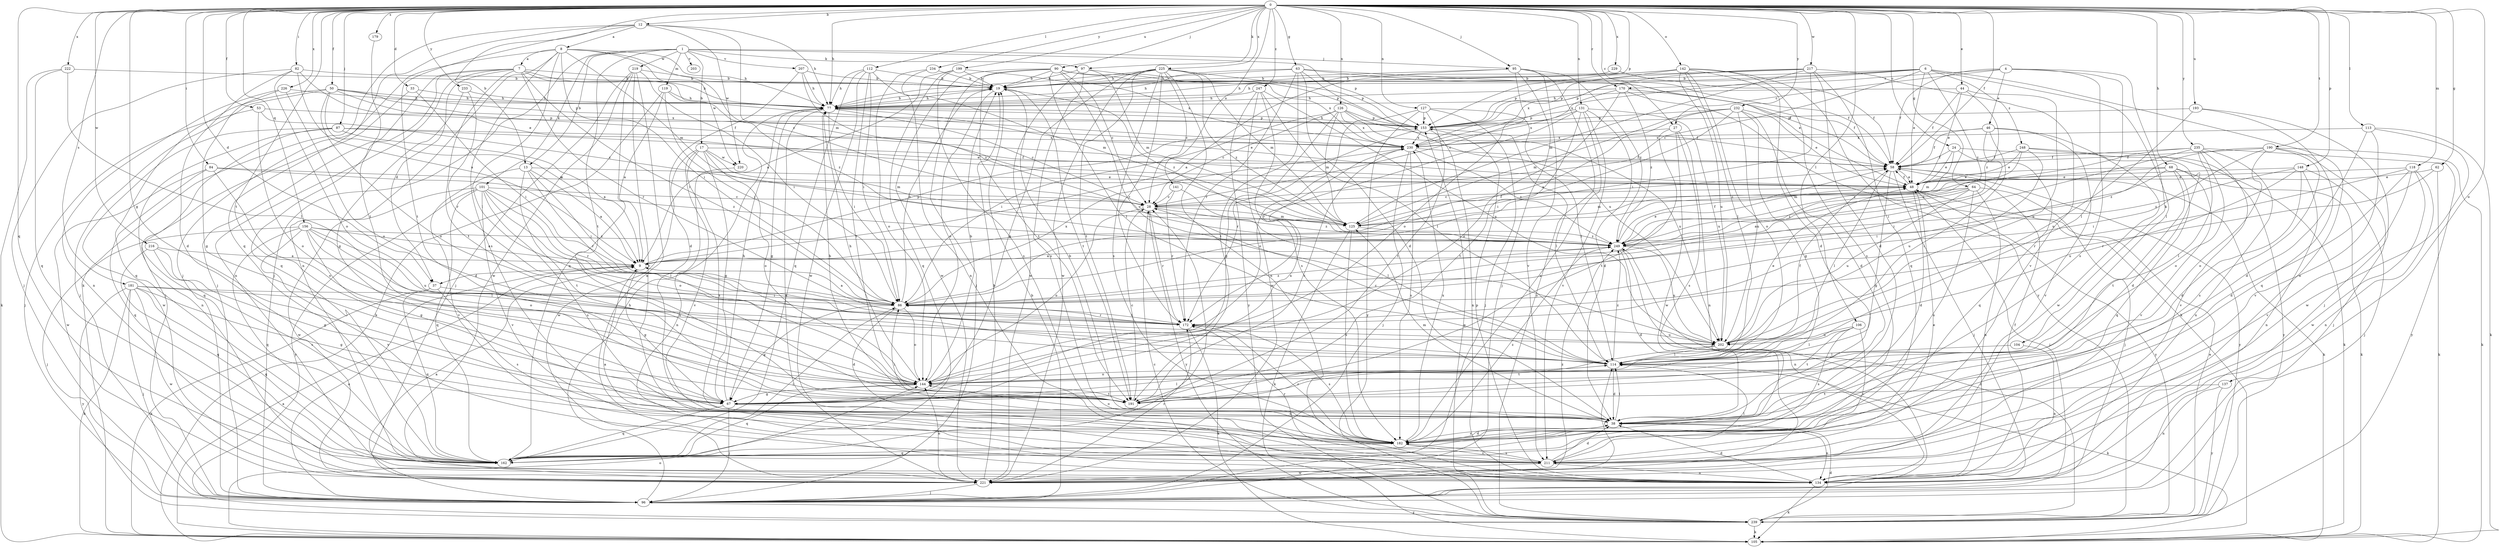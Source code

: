 strict digraph  {
0;
1;
4;
6;
7;
8;
9;
12;
13;
17;
19;
24;
27;
28;
33;
37;
38;
44;
46;
48;
50;
53;
58;
62;
63;
64;
67;
68;
77;
82;
84;
86;
87;
90;
95;
96;
97;
101;
104;
105;
106;
112;
113;
114;
118;
119;
125;
126;
127;
131;
134;
137;
141;
142;
144;
148;
153;
156;
162;
170;
172;
179;
181;
182;
190;
191;
193;
199;
202;
203;
207;
211;
216;
217;
219;
220;
221;
222;
225;
226;
229;
230;
232;
233;
234;
235;
239;
247;
248;
249;
0 -> 12  [label=b];
0 -> 13  [label=b];
0 -> 24  [label=c];
0 -> 27  [label=c];
0 -> 33  [label=d];
0 -> 37  [label=d];
0 -> 44  [label=e];
0 -> 50  [label=f];
0 -> 53  [label=f];
0 -> 58  [label=f];
0 -> 62  [label=g];
0 -> 63  [label=g];
0 -> 64  [label=g];
0 -> 67  [label=g];
0 -> 68  [label=h];
0 -> 77  [label=h];
0 -> 82  [label=i];
0 -> 84  [label=i];
0 -> 87  [label=j];
0 -> 90  [label=j];
0 -> 95  [label=j];
0 -> 97  [label=k];
0 -> 106  [label=l];
0 -> 112  [label=l];
0 -> 113  [label=l];
0 -> 118  [label=m];
0 -> 126  [label=n];
0 -> 127  [label=n];
0 -> 131  [label=n];
0 -> 137  [label=o];
0 -> 141  [label=o];
0 -> 142  [label=o];
0 -> 148  [label=p];
0 -> 153  [label=p];
0 -> 156  [label=q];
0 -> 162  [label=q];
0 -> 170  [label=r];
0 -> 179  [label=s];
0 -> 181  [label=s];
0 -> 190  [label=t];
0 -> 191  [label=t];
0 -> 193  [label=u];
0 -> 199  [label=u];
0 -> 216  [label=w];
0 -> 217  [label=w];
0 -> 222  [label=x];
0 -> 225  [label=x];
0 -> 226  [label=x];
0 -> 229  [label=x];
0 -> 232  [label=y];
0 -> 233  [label=y];
0 -> 234  [label=y];
0 -> 235  [label=y];
0 -> 247  [label=z];
1 -> 13  [label=b];
1 -> 17  [label=b];
1 -> 95  [label=j];
1 -> 96  [label=j];
1 -> 97  [label=k];
1 -> 101  [label=k];
1 -> 119  [label=m];
1 -> 153  [label=p];
1 -> 191  [label=t];
1 -> 203  [label=v];
1 -> 207  [label=v];
1 -> 219  [label=w];
4 -> 27  [label=c];
4 -> 46  [label=e];
4 -> 58  [label=f];
4 -> 104  [label=k];
4 -> 114  [label=l];
4 -> 170  [label=r];
4 -> 182  [label=s];
6 -> 19  [label=b];
6 -> 28  [label=c];
6 -> 48  [label=e];
6 -> 77  [label=h];
6 -> 114  [label=l];
6 -> 134  [label=n];
6 -> 153  [label=p];
6 -> 230  [label=x];
6 -> 248  [label=z];
6 -> 249  [label=z];
7 -> 19  [label=b];
7 -> 37  [label=d];
7 -> 77  [label=h];
7 -> 86  [label=i];
7 -> 96  [label=j];
7 -> 134  [label=n];
7 -> 162  [label=q];
7 -> 172  [label=r];
7 -> 191  [label=t];
7 -> 230  [label=x];
8 -> 7  [label=a];
8 -> 28  [label=c];
8 -> 77  [label=h];
8 -> 86  [label=i];
8 -> 96  [label=j];
8 -> 114  [label=l];
8 -> 125  [label=m];
8 -> 134  [label=n];
8 -> 182  [label=s];
8 -> 220  [label=w];
9 -> 37  [label=d];
9 -> 67  [label=g];
9 -> 153  [label=p];
12 -> 8  [label=a];
12 -> 77  [label=h];
12 -> 105  [label=k];
12 -> 125  [label=m];
12 -> 162  [label=q];
12 -> 191  [label=t];
12 -> 220  [label=w];
13 -> 9  [label=a];
13 -> 48  [label=e];
13 -> 86  [label=i];
13 -> 172  [label=r];
13 -> 191  [label=t];
13 -> 211  [label=v];
17 -> 58  [label=f];
17 -> 67  [label=g];
17 -> 125  [label=m];
17 -> 144  [label=o];
17 -> 182  [label=s];
17 -> 211  [label=v];
17 -> 220  [label=w];
17 -> 221  [label=w];
19 -> 77  [label=h];
19 -> 144  [label=o];
19 -> 191  [label=t];
19 -> 249  [label=z];
24 -> 48  [label=e];
24 -> 58  [label=f];
24 -> 105  [label=k];
24 -> 162  [label=q];
24 -> 249  [label=z];
27 -> 134  [label=n];
27 -> 182  [label=s];
27 -> 191  [label=t];
27 -> 221  [label=w];
27 -> 230  [label=x];
28 -> 125  [label=m];
28 -> 144  [label=o];
28 -> 172  [label=r];
28 -> 239  [label=y];
28 -> 249  [label=z];
33 -> 77  [label=h];
33 -> 86  [label=i];
33 -> 96  [label=j];
37 -> 86  [label=i];
37 -> 105  [label=k];
37 -> 162  [label=q];
37 -> 182  [label=s];
38 -> 19  [label=b];
38 -> 86  [label=i];
38 -> 114  [label=l];
38 -> 125  [label=m];
38 -> 134  [label=n];
38 -> 144  [label=o];
38 -> 182  [label=s];
44 -> 48  [label=e];
44 -> 58  [label=f];
44 -> 77  [label=h];
44 -> 202  [label=u];
44 -> 249  [label=z];
46 -> 58  [label=f];
46 -> 86  [label=i];
46 -> 114  [label=l];
46 -> 211  [label=v];
46 -> 221  [label=w];
46 -> 230  [label=x];
48 -> 28  [label=c];
48 -> 38  [label=d];
48 -> 58  [label=f];
48 -> 96  [label=j];
48 -> 239  [label=y];
50 -> 9  [label=a];
50 -> 58  [label=f];
50 -> 77  [label=h];
50 -> 96  [label=j];
50 -> 144  [label=o];
50 -> 153  [label=p];
50 -> 162  [label=q];
50 -> 230  [label=x];
53 -> 28  [label=c];
53 -> 96  [label=j];
53 -> 144  [label=o];
53 -> 153  [label=p];
58 -> 48  [label=e];
58 -> 67  [label=g];
58 -> 96  [label=j];
58 -> 105  [label=k];
58 -> 114  [label=l];
58 -> 239  [label=y];
62 -> 48  [label=e];
62 -> 105  [label=k];
62 -> 172  [label=r];
63 -> 19  [label=b];
63 -> 38  [label=d];
63 -> 48  [label=e];
63 -> 58  [label=f];
63 -> 77  [label=h];
63 -> 172  [label=r];
63 -> 191  [label=t];
63 -> 202  [label=u];
64 -> 9  [label=a];
64 -> 28  [label=c];
64 -> 96  [label=j];
64 -> 125  [label=m];
64 -> 134  [label=n];
64 -> 182  [label=s];
64 -> 202  [label=u];
64 -> 249  [label=z];
67 -> 38  [label=d];
67 -> 77  [label=h];
67 -> 96  [label=j];
67 -> 114  [label=l];
67 -> 162  [label=q];
67 -> 230  [label=x];
68 -> 48  [label=e];
68 -> 86  [label=i];
68 -> 105  [label=k];
68 -> 125  [label=m];
68 -> 162  [label=q];
68 -> 191  [label=t];
68 -> 211  [label=v];
77 -> 19  [label=b];
77 -> 28  [label=c];
77 -> 48  [label=e];
77 -> 67  [label=g];
77 -> 86  [label=i];
77 -> 134  [label=n];
77 -> 153  [label=p];
82 -> 9  [label=a];
82 -> 19  [label=b];
82 -> 38  [label=d];
82 -> 48  [label=e];
82 -> 96  [label=j];
82 -> 144  [label=o];
84 -> 48  [label=e];
84 -> 144  [label=o];
84 -> 162  [label=q];
84 -> 221  [label=w];
84 -> 249  [label=z];
86 -> 9  [label=a];
86 -> 19  [label=b];
86 -> 38  [label=d];
86 -> 67  [label=g];
86 -> 144  [label=o];
86 -> 172  [label=r];
86 -> 230  [label=x];
86 -> 249  [label=z];
87 -> 9  [label=a];
87 -> 48  [label=e];
87 -> 134  [label=n];
87 -> 162  [label=q];
87 -> 221  [label=w];
87 -> 230  [label=x];
90 -> 19  [label=b];
90 -> 28  [label=c];
90 -> 58  [label=f];
90 -> 96  [label=j];
90 -> 114  [label=l];
90 -> 191  [label=t];
90 -> 202  [label=u];
90 -> 221  [label=w];
90 -> 230  [label=x];
95 -> 9  [label=a];
95 -> 19  [label=b];
95 -> 96  [label=j];
95 -> 144  [label=o];
95 -> 211  [label=v];
95 -> 239  [label=y];
95 -> 249  [label=z];
96 -> 9  [label=a];
96 -> 19  [label=b];
96 -> 77  [label=h];
96 -> 239  [label=y];
97 -> 19  [label=b];
97 -> 125  [label=m];
97 -> 153  [label=p];
97 -> 182  [label=s];
97 -> 221  [label=w];
101 -> 28  [label=c];
101 -> 114  [label=l];
101 -> 144  [label=o];
101 -> 162  [label=q];
101 -> 172  [label=r];
101 -> 182  [label=s];
101 -> 211  [label=v];
101 -> 221  [label=w];
101 -> 239  [label=y];
104 -> 114  [label=l];
104 -> 134  [label=n];
105 -> 9  [label=a];
105 -> 144  [label=o];
106 -> 114  [label=l];
106 -> 182  [label=s];
106 -> 191  [label=t];
106 -> 202  [label=u];
106 -> 211  [label=v];
112 -> 19  [label=b];
112 -> 77  [label=h];
112 -> 86  [label=i];
112 -> 125  [label=m];
112 -> 162  [label=q];
112 -> 191  [label=t];
112 -> 221  [label=w];
113 -> 38  [label=d];
113 -> 105  [label=k];
113 -> 211  [label=v];
113 -> 221  [label=w];
113 -> 230  [label=x];
114 -> 28  [label=c];
114 -> 38  [label=d];
114 -> 58  [label=f];
114 -> 105  [label=k];
114 -> 144  [label=o];
114 -> 249  [label=z];
118 -> 38  [label=d];
118 -> 48  [label=e];
118 -> 134  [label=n];
118 -> 172  [label=r];
118 -> 211  [label=v];
118 -> 221  [label=w];
119 -> 9  [label=a];
119 -> 77  [label=h];
119 -> 86  [label=i];
119 -> 105  [label=k];
119 -> 249  [label=z];
125 -> 58  [label=f];
125 -> 105  [label=k];
125 -> 182  [label=s];
125 -> 249  [label=z];
126 -> 28  [label=c];
126 -> 58  [label=f];
126 -> 67  [label=g];
126 -> 86  [label=i];
126 -> 125  [label=m];
126 -> 153  [label=p];
126 -> 202  [label=u];
126 -> 230  [label=x];
127 -> 96  [label=j];
127 -> 114  [label=l];
127 -> 144  [label=o];
127 -> 153  [label=p];
127 -> 191  [label=t];
127 -> 239  [label=y];
131 -> 38  [label=d];
131 -> 153  [label=p];
131 -> 172  [label=r];
131 -> 182  [label=s];
131 -> 191  [label=t];
131 -> 202  [label=u];
131 -> 211  [label=v];
131 -> 230  [label=x];
134 -> 38  [label=d];
134 -> 58  [label=f];
134 -> 105  [label=k];
134 -> 153  [label=p];
137 -> 134  [label=n];
137 -> 191  [label=t];
137 -> 239  [label=y];
141 -> 28  [label=c];
141 -> 114  [label=l];
141 -> 172  [label=r];
142 -> 19  [label=b];
142 -> 38  [label=d];
142 -> 77  [label=h];
142 -> 114  [label=l];
142 -> 144  [label=o];
142 -> 153  [label=p];
142 -> 182  [label=s];
142 -> 202  [label=u];
142 -> 239  [label=y];
144 -> 19  [label=b];
144 -> 67  [label=g];
144 -> 77  [label=h];
144 -> 162  [label=q];
144 -> 191  [label=t];
148 -> 38  [label=d];
148 -> 48  [label=e];
148 -> 96  [label=j];
148 -> 134  [label=n];
148 -> 202  [label=u];
148 -> 249  [label=z];
153 -> 77  [label=h];
153 -> 114  [label=l];
153 -> 134  [label=n];
153 -> 172  [label=r];
153 -> 230  [label=x];
156 -> 9  [label=a];
156 -> 67  [label=g];
156 -> 96  [label=j];
156 -> 114  [label=l];
156 -> 144  [label=o];
156 -> 162  [label=q];
156 -> 202  [label=u];
156 -> 211  [label=v];
156 -> 249  [label=z];
162 -> 28  [label=c];
162 -> 86  [label=i];
170 -> 28  [label=c];
170 -> 58  [label=f];
170 -> 77  [label=h];
170 -> 105  [label=k];
170 -> 144  [label=o];
170 -> 249  [label=z];
172 -> 86  [label=i];
172 -> 105  [label=k];
172 -> 182  [label=s];
172 -> 202  [label=u];
179 -> 191  [label=t];
181 -> 67  [label=g];
181 -> 86  [label=i];
181 -> 96  [label=j];
181 -> 105  [label=k];
181 -> 162  [label=q];
181 -> 202  [label=u];
181 -> 221  [label=w];
181 -> 239  [label=y];
182 -> 38  [label=d];
182 -> 162  [label=q];
182 -> 172  [label=r];
182 -> 211  [label=v];
182 -> 230  [label=x];
182 -> 249  [label=z];
190 -> 58  [label=f];
190 -> 86  [label=i];
190 -> 96  [label=j];
190 -> 105  [label=k];
190 -> 144  [label=o];
190 -> 182  [label=s];
190 -> 249  [label=z];
191 -> 28  [label=c];
191 -> 77  [label=h];
191 -> 230  [label=x];
193 -> 96  [label=j];
193 -> 153  [label=p];
193 -> 162  [label=q];
193 -> 202  [label=u];
199 -> 9  [label=a];
199 -> 19  [label=b];
199 -> 162  [label=q];
199 -> 182  [label=s];
199 -> 230  [label=x];
202 -> 48  [label=e];
202 -> 114  [label=l];
202 -> 191  [label=t];
207 -> 19  [label=b];
207 -> 38  [label=d];
207 -> 77  [label=h];
207 -> 249  [label=z];
211 -> 9  [label=a];
211 -> 38  [label=d];
211 -> 48  [label=e];
211 -> 114  [label=l];
211 -> 134  [label=n];
211 -> 172  [label=r];
211 -> 182  [label=s];
211 -> 221  [label=w];
216 -> 9  [label=a];
216 -> 67  [label=g];
216 -> 162  [label=q];
216 -> 182  [label=s];
217 -> 19  [label=b];
217 -> 38  [label=d];
217 -> 86  [label=i];
217 -> 125  [label=m];
217 -> 153  [label=p];
217 -> 162  [label=q];
217 -> 211  [label=v];
217 -> 230  [label=x];
219 -> 19  [label=b];
219 -> 86  [label=i];
219 -> 96  [label=j];
219 -> 134  [label=n];
219 -> 162  [label=q];
219 -> 211  [label=v];
219 -> 221  [label=w];
220 -> 134  [label=n];
221 -> 9  [label=a];
221 -> 19  [label=b];
221 -> 96  [label=j];
221 -> 114  [label=l];
221 -> 144  [label=o];
221 -> 172  [label=r];
221 -> 249  [label=z];
222 -> 19  [label=b];
222 -> 105  [label=k];
222 -> 114  [label=l];
222 -> 162  [label=q];
225 -> 19  [label=b];
225 -> 28  [label=c];
225 -> 67  [label=g];
225 -> 77  [label=h];
225 -> 125  [label=m];
225 -> 134  [label=n];
225 -> 153  [label=p];
225 -> 172  [label=r];
225 -> 182  [label=s];
225 -> 191  [label=t];
225 -> 221  [label=w];
225 -> 249  [label=z];
226 -> 67  [label=g];
226 -> 77  [label=h];
226 -> 134  [label=n];
226 -> 144  [label=o];
229 -> 19  [label=b];
229 -> 58  [label=f];
230 -> 58  [label=f];
230 -> 96  [label=j];
230 -> 182  [label=s];
230 -> 249  [label=z];
232 -> 9  [label=a];
232 -> 38  [label=d];
232 -> 48  [label=e];
232 -> 67  [label=g];
232 -> 86  [label=i];
232 -> 125  [label=m];
232 -> 153  [label=p];
232 -> 202  [label=u];
233 -> 67  [label=g];
233 -> 77  [label=h];
233 -> 172  [label=r];
234 -> 19  [label=b];
234 -> 134  [label=n];
234 -> 144  [label=o];
235 -> 58  [label=f];
235 -> 86  [label=i];
235 -> 114  [label=l];
235 -> 134  [label=n];
235 -> 144  [label=o];
235 -> 211  [label=v];
235 -> 239  [label=y];
235 -> 249  [label=z];
239 -> 28  [label=c];
239 -> 38  [label=d];
239 -> 48  [label=e];
239 -> 105  [label=k];
239 -> 153  [label=p];
239 -> 249  [label=z];
247 -> 77  [label=h];
247 -> 114  [label=l];
247 -> 182  [label=s];
247 -> 202  [label=u];
247 -> 221  [label=w];
247 -> 239  [label=y];
248 -> 38  [label=d];
248 -> 48  [label=e];
248 -> 58  [label=f];
248 -> 125  [label=m];
248 -> 202  [label=u];
248 -> 239  [label=y];
249 -> 9  [label=a];
249 -> 38  [label=d];
249 -> 48  [label=e];
249 -> 58  [label=f];
249 -> 134  [label=n];
249 -> 202  [label=u];
}
